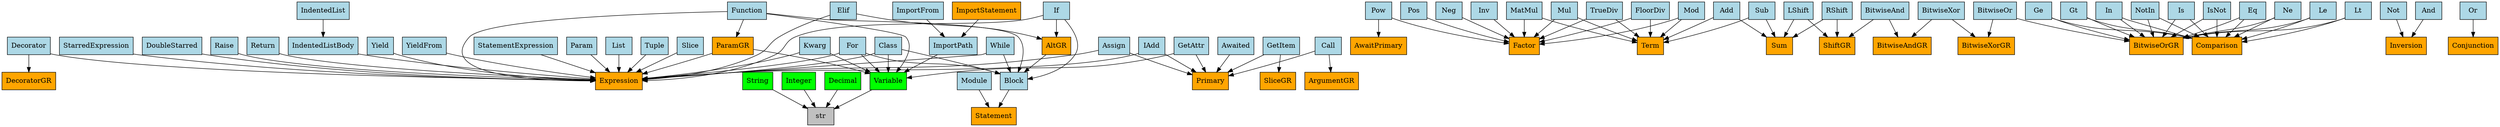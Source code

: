 digraph {
	0 [label=Raise fillcolor=lightblue shape=rect style=filled]
	1 [label=Expression fillcolor=orange shape=rect style=filled]
	2 [label=Return fillcolor=lightblue shape=rect style=filled]
	3 [label=Yield fillcolor=lightblue shape=rect style=filled]
	4 [label=YieldFrom fillcolor=lightblue shape=rect style=filled]
	5 [label=Decorator fillcolor=lightblue shape=rect style=filled]
	6 [label=DecoratorGR fillcolor=orange shape=rect style=filled]
	7 [label=Class fillcolor=lightblue shape=rect style=filled]
	8 [label=Variable fillcolor=lime shape=rect style=filled]
	9 [label=Block fillcolor=lightblue shape=rect style=filled]
	10 [label=Function fillcolor=lightblue shape=rect style=filled]
	11 [label=ParamGR fillcolor=orange shape=rect style=filled]
	12 [label=ImportStatement fillcolor=orange shape=rect style=filled]
	13 [label=ImportPath fillcolor=lightblue shape=rect style=filled]
	14 [label=ImportFrom fillcolor=lightblue shape=rect style=filled]
	15 [label=If fillcolor=lightblue shape=rect style=filled]
	16 [label=AltGR fillcolor=orange shape=rect style=filled]
	17 [label=While fillcolor=lightblue shape=rect style=filled]
	18 [label=For fillcolor=lightblue shape=rect style=filled]
	19 [label=Assign fillcolor=lightblue shape=rect style=filled]
	20 [label=Primary fillcolor=orange shape=rect style=filled]
	21 [label=StatementExpression fillcolor=lightblue shape=rect style=filled]
	22 [label=IAdd fillcolor=lightblue shape=rect style=filled]
	23 [label=Elif fillcolor=lightblue shape=rect style=filled]
	24 [label=Param fillcolor=lightblue shape=rect style=filled]
	25 [label=List fillcolor=lightblue shape=rect style=filled]
	26 [label=Tuple fillcolor=lightblue shape=rect style=filled]
	27 [label=IndentedList fillcolor=lightblue shape=rect style=filled]
	28 [label=IndentedListBody fillcolor=lightblue shape=rect style=filled]
	29 [label=str fillcolor=gray shape=rect style=filled]
	30 [label=String fillcolor=lime shape=rect style=filled]
	31 [label=Integer fillcolor=lime shape=rect style=filled]
	32 [label=Decimal fillcolor=lime shape=rect style=filled]
	33 [label=GetAttr fillcolor=lightblue shape=rect style=filled]
	34 [label=GetItem fillcolor=lightblue shape=rect style=filled]
	35 [label=SliceGR fillcolor=orange shape=rect style=filled]
	36 [label=Call fillcolor=lightblue shape=rect style=filled]
	37 [label=ArgumentGR fillcolor=orange shape=rect style=filled]
	38 [label=Awaited fillcolor=lightblue shape=rect style=filled]
	39 [label=Pow fillcolor=lightblue shape=rect style=filled]
	40 [label=AwaitPrimary fillcolor=orange shape=rect style=filled]
	41 [label=Factor fillcolor=orange shape=rect style=filled]
	42 [label=Pos fillcolor=lightblue shape=rect style=filled]
	43 [label=Neg fillcolor=lightblue shape=rect style=filled]
	44 [label=Inv fillcolor=lightblue shape=rect style=filled]
	45 [label=Mul fillcolor=lightblue shape=rect style=filled]
	46 [label=Term fillcolor=orange shape=rect style=filled]
	47 [label=TrueDiv fillcolor=lightblue shape=rect style=filled]
	48 [label=FloorDiv fillcolor=lightblue shape=rect style=filled]
	49 [label=Mod fillcolor=lightblue shape=rect style=filled]
	50 [label=MatMul fillcolor=lightblue shape=rect style=filled]
	51 [label=Add fillcolor=lightblue shape=rect style=filled]
	52 [label=Sum fillcolor=orange shape=rect style=filled]
	53 [label=Sub fillcolor=lightblue shape=rect style=filled]
	54 [label=LShift fillcolor=lightblue shape=rect style=filled]
	55 [label=ShiftGR fillcolor=orange shape=rect style=filled]
	56 [label=RShift fillcolor=lightblue shape=rect style=filled]
	57 [label=BitwiseAnd fillcolor=lightblue shape=rect style=filled]
	58 [label=BitwiseAndGR fillcolor=orange shape=rect style=filled]
	59 [label=BitwiseXor fillcolor=lightblue shape=rect style=filled]
	60 [label=BitwiseXorGR fillcolor=orange shape=rect style=filled]
	61 [label=BitwiseOr fillcolor=lightblue shape=rect style=filled]
	62 [label=BitwiseOrGR fillcolor=orange shape=rect style=filled]
	63 [label=Eq fillcolor=lightblue shape=rect style=filled]
	64 [label=Comparison fillcolor=orange shape=rect style=filled]
	65 [label=Ne fillcolor=lightblue shape=rect style=filled]
	66 [label=Le fillcolor=lightblue shape=rect style=filled]
	67 [label=Lt fillcolor=lightblue shape=rect style=filled]
	68 [label=Ge fillcolor=lightblue shape=rect style=filled]
	69 [label=Gt fillcolor=lightblue shape=rect style=filled]
	70 [label=In fillcolor=lightblue shape=rect style=filled]
	71 [label=NotIn fillcolor=lightblue shape=rect style=filled]
	72 [label=Is fillcolor=lightblue shape=rect style=filled]
	73 [label=IsNot fillcolor=lightblue shape=rect style=filled]
	74 [label=Not fillcolor=lightblue shape=rect style=filled]
	75 [label=Inversion fillcolor=orange shape=rect style=filled]
	76 [label=And fillcolor=lightblue shape=rect style=filled]
	77 [label=Or fillcolor=lightblue shape=rect style=filled]
	78 [label=Conjunction fillcolor=orange shape=rect style=filled]
	79 [label=Slice fillcolor=lightblue shape=rect style=filled]
	80 [label=Kwarg fillcolor=lightblue shape=rect style=filled]
	81 [label=StarredExpression fillcolor=lightblue shape=rect style=filled]
	82 [label=DoubleStarred fillcolor=lightblue shape=rect style=filled]
	83 [label=Module fillcolor=lightblue shape=rect style=filled]
	84 [label=Statement fillcolor=orange shape=rect style=filled]
	0 -> 1
	2 -> 1
	3 -> 1
	4 -> 1
	5 -> 1
	5 -> 6
	7 -> 8
	7 -> 1
	7 -> 9
	10 -> 8
	10 -> 11
	10 -> 1
	10 -> 9
	12 -> 13
	14 -> 13
	15 -> 1
	15 -> 9
	15 -> 16
	17 -> 1
	17 -> 9
	18 -> 8
	18 -> 1
	18 -> 9
	19 -> 20
	19 -> 1
	21 -> 1
	22 -> 20
	22 -> 1
	16 -> 9
	23 -> 1
	23 -> 16
	11 -> 8
	11 -> 1
	24 -> 1
	25 -> 1
	26 -> 1
	27 -> 28
	8 -> 29
	30 -> 29
	31 -> 29
	32 -> 29
	33 -> 20
	33 -> 8
	34 -> 20
	34 -> 35
	36 -> 20
	36 -> 37
	38 -> 20
	39 -> 40
	39 -> 41
	42 -> 41
	43 -> 41
	44 -> 41
	45 -> 46
	45 -> 41
	47 -> 46
	47 -> 41
	48 -> 46
	48 -> 41
	49 -> 46
	49 -> 41
	50 -> 46
	50 -> 41
	51 -> 52
	51 -> 46
	53 -> 52
	53 -> 46
	54 -> 55
	54 -> 52
	56 -> 55
	56 -> 52
	57 -> 58
	57 -> 55
	59 -> 60
	59 -> 58
	61 -> 62
	61 -> 60
	63 -> 64
	63 -> 62
	65 -> 64
	65 -> 62
	66 -> 64
	66 -> 62
	67 -> 64
	67 -> 62
	68 -> 64
	68 -> 62
	69 -> 64
	69 -> 62
	70 -> 64
	70 -> 62
	71 -> 64
	71 -> 62
	72 -> 64
	72 -> 62
	73 -> 64
	73 -> 62
	74 -> 75
	76 -> 75
	77 -> 78
	79 -> 1
	80 -> 8
	80 -> 1
	81 -> 1
	82 -> 1
	83 -> 84
	9 -> 84
	28 -> 1
	13 -> 8
}
